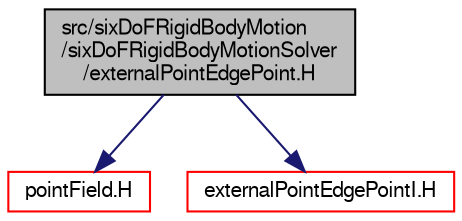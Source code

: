 digraph "src/sixDoFRigidBodyMotion/sixDoFRigidBodyMotionSolver/externalPointEdgePoint.H"
{
  bgcolor="transparent";
  edge [fontname="FreeSans",fontsize="10",labelfontname="FreeSans",labelfontsize="10"];
  node [fontname="FreeSans",fontsize="10",shape=record];
  Node0 [label="src/sixDoFRigidBodyMotion\l/sixDoFRigidBodyMotionSolver\l/externalPointEdgePoint.H",height=0.2,width=0.4,color="black", fillcolor="grey75", style="filled", fontcolor="black"];
  Node0 -> Node1 [color="midnightblue",fontsize="10",style="solid",fontname="FreeSans"];
  Node1 [label="pointField.H",height=0.2,width=0.4,color="red",URL="$a12062.html"];
  Node0 -> Node107 [color="midnightblue",fontsize="10",style="solid",fontname="FreeSans"];
  Node107 [label="externalPointEdgePointI.H",height=0.2,width=0.4,color="red",URL="$a15020.html"];
}
